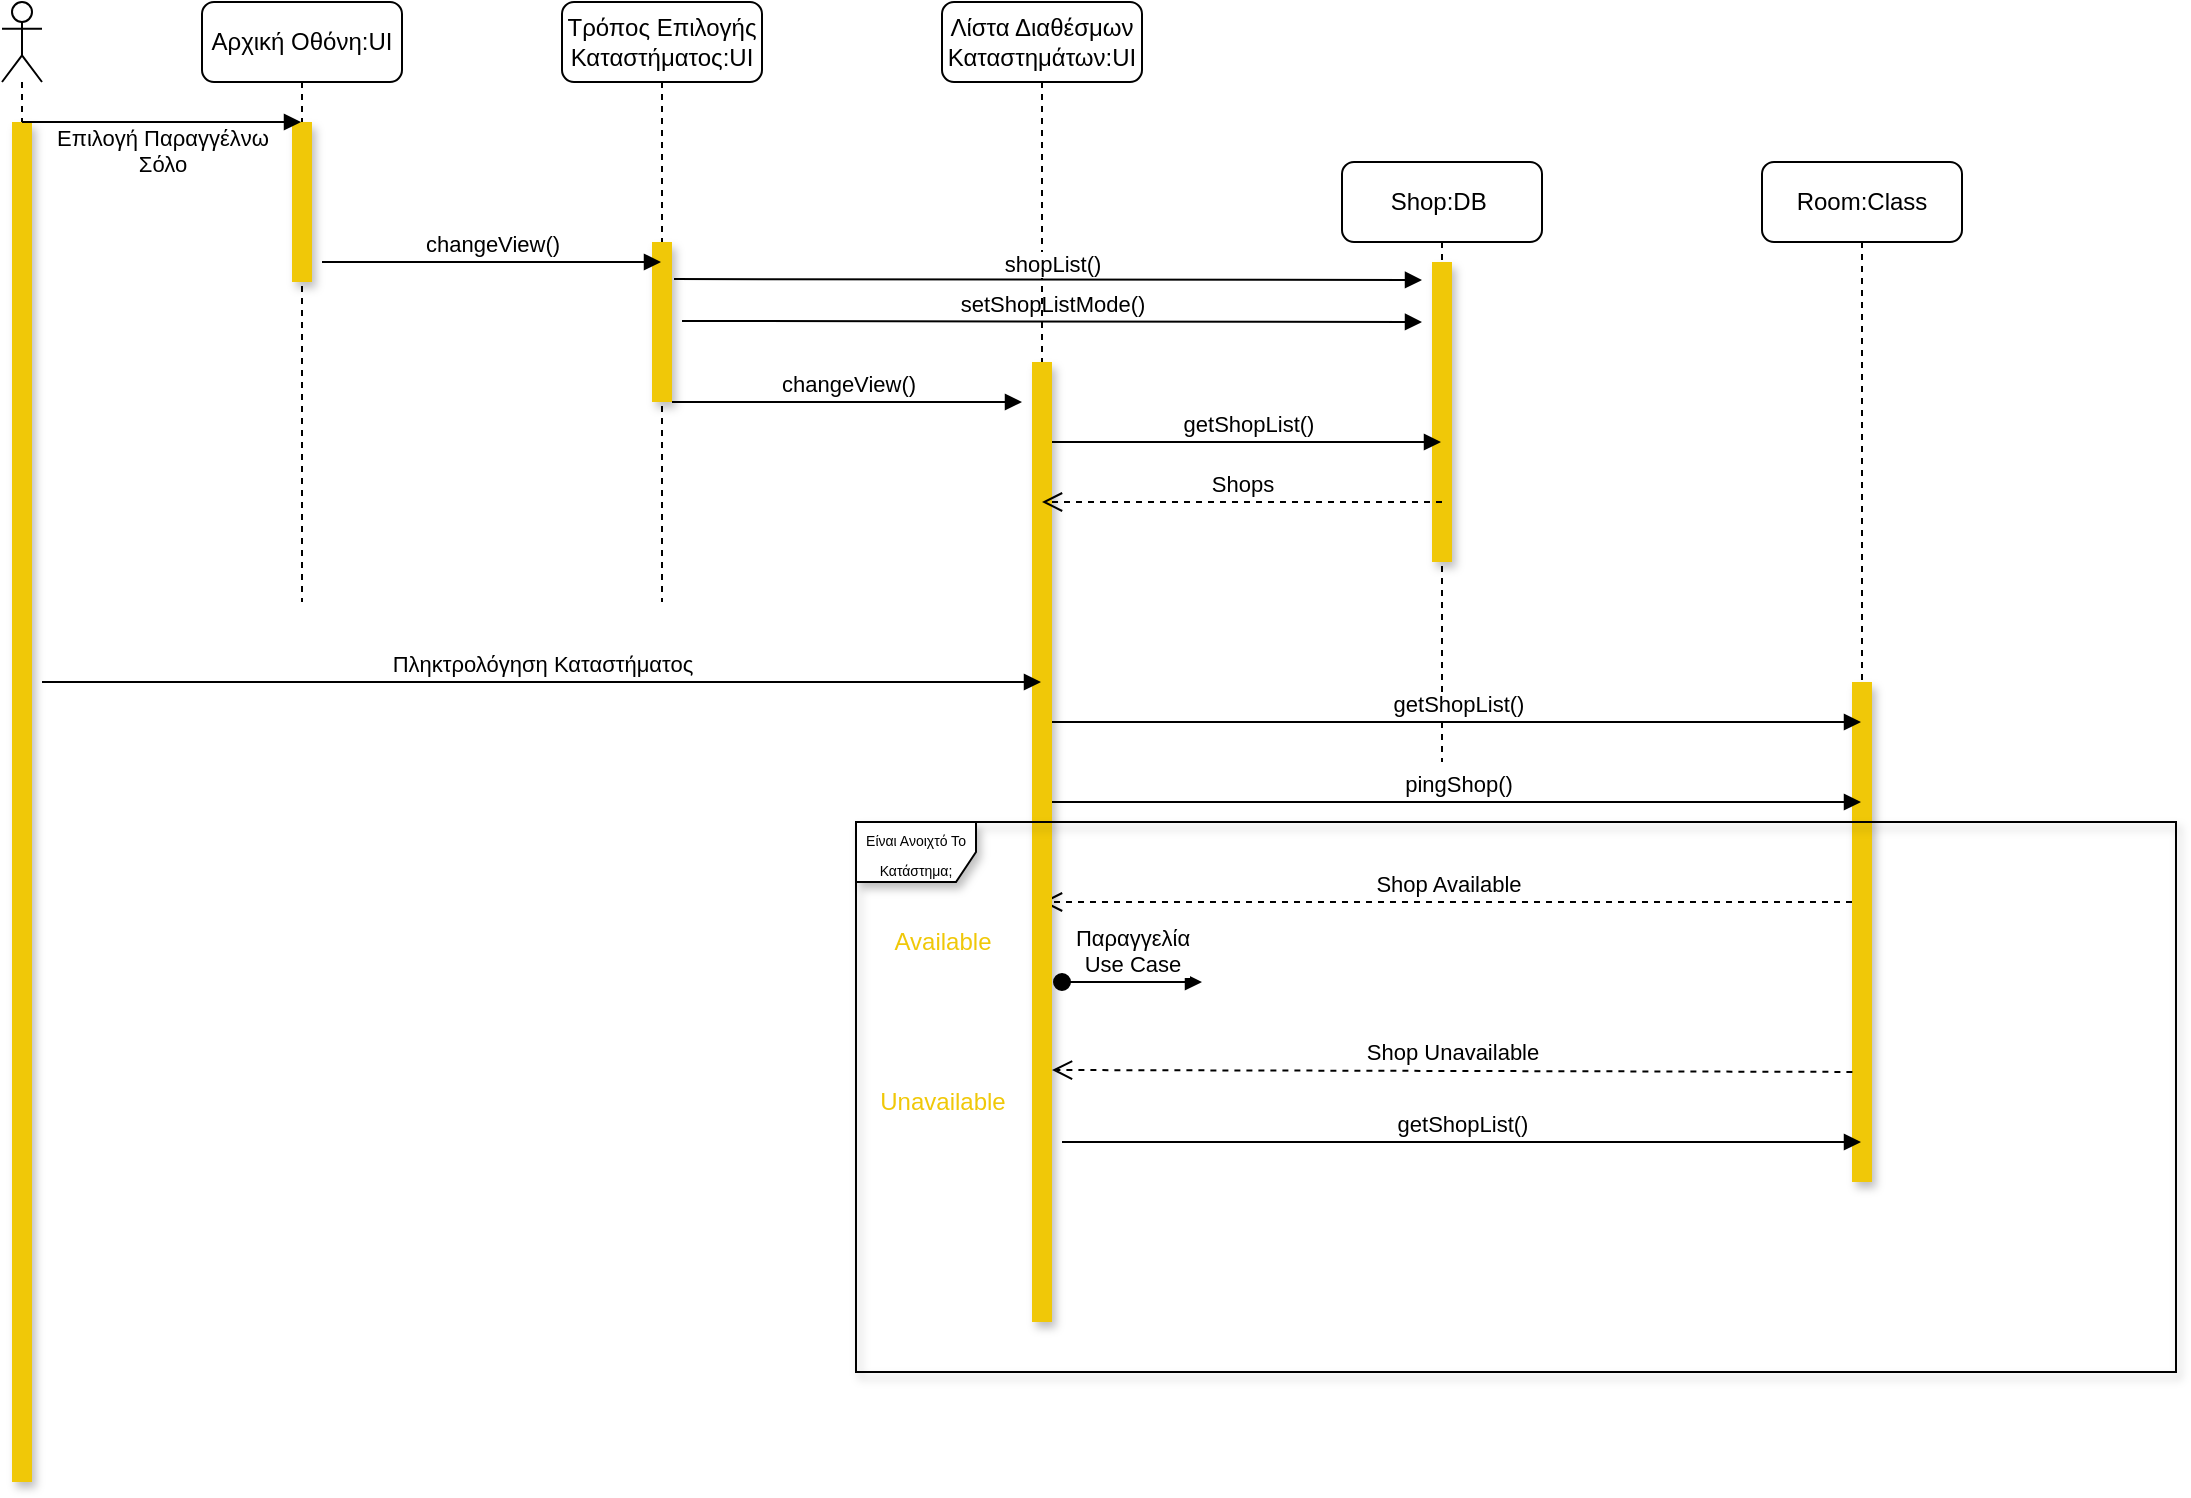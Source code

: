 <mxfile version="18.1.3" type="device"><diagram id="0T6sqOFLT5lEFxWPPn0o" name="Page-1"><mxGraphModel dx="1038" dy="579" grid="1" gridSize="10" guides="1" tooltips="1" connect="1" arrows="1" fold="1" page="1" pageScale="1" pageWidth="1654" pageHeight="1169" math="0" shadow="0"><root><mxCell id="0"/><mxCell id="1" parent="0"/><mxCell id="lX3pRINOpExS2PEqY4n3-2" value="Αρχική Οθόνη:UI" style="shape=umlLifeline;perimeter=lifelinePerimeter;whiteSpace=wrap;html=1;container=1;collapsible=0;recursiveResize=0;outlineConnect=0;rounded=1;" parent="1" vertex="1"><mxGeometry x="170" y="50" width="100" height="300" as="geometry"/></mxCell><mxCell id="lX3pRINOpExS2PEqY4n3-9" value="" style="html=1;points=[];perimeter=orthogonalPerimeter;rounded=0;shadow=1;fillColor=#F0C808;strokeColor=none;" parent="lX3pRINOpExS2PEqY4n3-2" vertex="1"><mxGeometry x="45" y="60" width="10" height="80" as="geometry"/></mxCell><mxCell id="lX3pRINOpExS2PEqY4n3-3" value="Τρόπος Επιλογής Καταστήματος:UI" style="shape=umlLifeline;perimeter=lifelinePerimeter;whiteSpace=wrap;html=1;container=1;collapsible=0;recursiveResize=0;outlineConnect=0;rounded=1;" parent="1" vertex="1"><mxGeometry x="350" y="50" width="100" height="300" as="geometry"/></mxCell><mxCell id="lX3pRINOpExS2PEqY4n3-11" value="" style="html=1;points=[];perimeter=orthogonalPerimeter;rounded=0;shadow=1;fillColor=#F0C808;strokeColor=none;" parent="lX3pRINOpExS2PEqY4n3-3" vertex="1"><mxGeometry x="45" y="120" width="10" height="80" as="geometry"/></mxCell><mxCell id="lX3pRINOpExS2PEqY4n3-14" value="changeView()" style="html=1;verticalAlign=bottom;endArrow=block;rounded=0;" parent="lX3pRINOpExS2PEqY4n3-3" edge="1"><mxGeometry width="80" relative="1" as="geometry"><mxPoint x="55" y="200" as="sourcePoint"/><mxPoint x="230" y="200" as="targetPoint"/></mxGeometry></mxCell><mxCell id="VzVvE03GX5xlb7CkLcJw-3" value="setShopListMode()" style="html=1;verticalAlign=bottom;endArrow=block;rounded=0;" edge="1" parent="lX3pRINOpExS2PEqY4n3-3"><mxGeometry width="80" relative="1" as="geometry"><mxPoint x="60" y="159.5" as="sourcePoint"/><mxPoint x="430" y="160" as="targetPoint"/></mxGeometry></mxCell><mxCell id="lX3pRINOpExS2PEqY4n3-4" value="Room:Class" style="shape=umlLifeline;perimeter=lifelinePerimeter;whiteSpace=wrap;html=1;container=1;collapsible=0;recursiveResize=0;outlineConnect=0;rounded=1;" parent="1" vertex="1"><mxGeometry x="950" y="130" width="100" height="510" as="geometry"/></mxCell><mxCell id="VzVvE03GX5xlb7CkLcJw-5" value="" style="html=1;points=[];perimeter=orthogonalPerimeter;fillColor=#F0C808;shadow=1;strokeColor=none;" vertex="1" parent="lX3pRINOpExS2PEqY4n3-4"><mxGeometry x="45" y="260" width="10" height="250" as="geometry"/></mxCell><mxCell id="VzVvE03GX5xlb7CkLcJw-9" value="Shop Available" style="html=1;verticalAlign=bottom;endArrow=open;dashed=1;endSize=8;rounded=0;" edge="1" parent="lX3pRINOpExS2PEqY4n3-4" target="lX3pRINOpExS2PEqY4n3-6"><mxGeometry relative="1" as="geometry"><mxPoint x="45" y="370" as="sourcePoint"/><mxPoint x="-35" y="370" as="targetPoint"/></mxGeometry></mxCell><mxCell id="lX3pRINOpExS2PEqY4n3-5" value="Shop:DB&amp;nbsp;" style="shape=umlLifeline;perimeter=lifelinePerimeter;whiteSpace=wrap;html=1;container=1;collapsible=0;recursiveResize=0;outlineConnect=0;rounded=1;" parent="1" vertex="1"><mxGeometry x="740" y="130" width="100" height="300" as="geometry"/></mxCell><mxCell id="VzVvE03GX5xlb7CkLcJw-1" value="" style="html=1;points=[];perimeter=orthogonalPerimeter;fillColor=#F0C808;shadow=1;strokeColor=none;" vertex="1" parent="lX3pRINOpExS2PEqY4n3-5"><mxGeometry x="45" y="50" width="10" height="150" as="geometry"/></mxCell><mxCell id="lX3pRINOpExS2PEqY4n3-6" value="Λίστα Διαθέσμων Καταστημάτων:UI" style="shape=umlLifeline;perimeter=lifelinePerimeter;whiteSpace=wrap;html=1;container=1;collapsible=0;recursiveResize=0;outlineConnect=0;rounded=1;" parent="1" vertex="1"><mxGeometry x="540" y="50" width="100" height="660" as="geometry"/></mxCell><mxCell id="lX3pRINOpExS2PEqY4n3-13" value="" style="html=1;points=[];perimeter=orthogonalPerimeter;rounded=0;shadow=1;fillColor=#F0C808;strokeColor=none;" parent="lX3pRINOpExS2PEqY4n3-6" vertex="1"><mxGeometry x="45" y="180" width="10" height="480" as="geometry"/></mxCell><mxCell id="VzVvE03GX5xlb7CkLcJw-4" value="getShopList()" style="html=1;verticalAlign=bottom;endArrow=block;rounded=0;" edge="1" parent="lX3pRINOpExS2PEqY4n3-6" target="lX3pRINOpExS2PEqY4n3-5"><mxGeometry width="80" relative="1" as="geometry"><mxPoint x="55" y="220" as="sourcePoint"/><mxPoint x="135" y="220" as="targetPoint"/></mxGeometry></mxCell><mxCell id="VzVvE03GX5xlb7CkLcJw-8" value="pingShop()" style="html=1;verticalAlign=bottom;endArrow=block;rounded=0;" edge="1" parent="lX3pRINOpExS2PEqY4n3-6" target="lX3pRINOpExS2PEqY4n3-4"><mxGeometry width="80" relative="1" as="geometry"><mxPoint x="55" y="400" as="sourcePoint"/><mxPoint x="135" y="400" as="targetPoint"/></mxGeometry></mxCell><mxCell id="VzVvE03GX5xlb7CkLcJw-11" value="Shop Unavailable" style="html=1;verticalAlign=bottom;endArrow=open;dashed=1;endSize=8;rounded=0;entryX=0.98;entryY=0.708;entryDx=0;entryDy=0;entryPerimeter=0;" edge="1" parent="lX3pRINOpExS2PEqY4n3-6"><mxGeometry relative="1" as="geometry"><mxPoint x="455.2" y="534.96" as="sourcePoint"/><mxPoint x="55" y="534" as="targetPoint"/></mxGeometry></mxCell><mxCell id="VzVvE03GX5xlb7CkLcJw-12" value="getShopList()" style="html=1;verticalAlign=bottom;endArrow=block;rounded=0;" edge="1" parent="lX3pRINOpExS2PEqY4n3-6" target="lX3pRINOpExS2PEqY4n3-4"><mxGeometry width="80" relative="1" as="geometry"><mxPoint x="60" y="570" as="sourcePoint"/><mxPoint x="140" y="570" as="targetPoint"/></mxGeometry></mxCell><mxCell id="lX3pRINOpExS2PEqY4n3-7" value="" style="shape=umlLifeline;participant=umlActor;perimeter=lifelinePerimeter;whiteSpace=wrap;html=1;container=1;collapsible=0;recursiveResize=0;verticalAlign=top;spacingTop=36;outlineConnect=0;rounded=1;" parent="1" vertex="1"><mxGeometry x="70" y="50" width="20" height="740" as="geometry"/></mxCell><mxCell id="lX3pRINOpExS2PEqY4n3-8" value="" style="html=1;points=[];perimeter=orthogonalPerimeter;rounded=0;fillColor=#F0C808;strokeColor=none;shadow=1;" parent="lX3pRINOpExS2PEqY4n3-7" vertex="1"><mxGeometry x="5" y="60" width="10" height="680" as="geometry"/></mxCell><mxCell id="lX3pRINOpExS2PEqY4n3-10" value="Επιλογή Παραγγέλνω&lt;br&gt;Σόλο" style="html=1;verticalAlign=bottom;endArrow=block;rounded=0;" parent="1" target="lX3pRINOpExS2PEqY4n3-2" edge="1"><mxGeometry x="0.004" y="-30" width="80" relative="1" as="geometry"><mxPoint x="80" y="110" as="sourcePoint"/><mxPoint x="160" y="110" as="targetPoint"/><mxPoint as="offset"/></mxGeometry></mxCell><mxCell id="lX3pRINOpExS2PEqY4n3-12" value="changeView()" style="html=1;verticalAlign=bottom;endArrow=block;rounded=0;" parent="1" target="lX3pRINOpExS2PEqY4n3-3" edge="1"><mxGeometry width="80" relative="1" as="geometry"><mxPoint x="230" y="180" as="sourcePoint"/><mxPoint x="300" y="180" as="targetPoint"/></mxGeometry></mxCell><mxCell id="lX3pRINOpExS2PEqY4n3-15" value="Πληκτρολόγηση Καταστήματος" style="html=1;verticalAlign=bottom;endArrow=block;rounded=0;" parent="1" target="lX3pRINOpExS2PEqY4n3-6" edge="1"><mxGeometry width="80" relative="1" as="geometry"><mxPoint x="90" y="390" as="sourcePoint"/><mxPoint x="170" y="390" as="targetPoint"/></mxGeometry></mxCell><mxCell id="VzVvE03GX5xlb7CkLcJw-2" value="shopList()" style="html=1;verticalAlign=bottom;endArrow=block;rounded=0;exitX=1.1;exitY=0.232;exitDx=0;exitDy=0;exitPerimeter=0;" edge="1" parent="1" source="lX3pRINOpExS2PEqY4n3-11"><mxGeometry x="0.014" width="80" relative="1" as="geometry"><mxPoint x="405" y="199.5" as="sourcePoint"/><mxPoint x="780" y="189" as="targetPoint"/><mxPoint y="1" as="offset"/></mxGeometry></mxCell><mxCell id="VzVvE03GX5xlb7CkLcJw-6" value="getShopList()" style="html=1;verticalAlign=bottom;endArrow=block;rounded=0;" edge="1" parent="1" target="lX3pRINOpExS2PEqY4n3-4"><mxGeometry width="80" relative="1" as="geometry"><mxPoint x="595" y="410" as="sourcePoint"/><mxPoint x="930" y="410" as="targetPoint"/></mxGeometry></mxCell><mxCell id="VzVvE03GX5xlb7CkLcJw-7" value="Shops" style="html=1;verticalAlign=bottom;endArrow=open;dashed=1;endSize=8;rounded=0;" edge="1" parent="1" target="lX3pRINOpExS2PEqY4n3-6"><mxGeometry relative="1" as="geometry"><mxPoint x="790" y="300" as="sourcePoint"/><mxPoint x="710" y="300" as="targetPoint"/></mxGeometry></mxCell><mxCell id="VzVvE03GX5xlb7CkLcJw-10" value="Παραγγελία&lt;br&gt;Use Case" style="html=1;verticalAlign=bottom;startArrow=oval;startFill=1;endArrow=block;startSize=8;rounded=0;" edge="1" parent="1"><mxGeometry width="60" relative="1" as="geometry"><mxPoint x="600" y="540" as="sourcePoint"/><mxPoint x="670" y="540" as="targetPoint"/></mxGeometry></mxCell><mxCell id="VzVvE03GX5xlb7CkLcJw-13" value="&lt;font style=&quot;font-size: 7px;&quot;&gt;Είναι Ανοιχτό Το Κατάστημα;&lt;/font&gt;" style="shape=umlFrame;whiteSpace=wrap;html=1;shadow=1;fillColor=#FFFFFF;" vertex="1" parent="1"><mxGeometry x="497" y="460" width="660" height="275" as="geometry"/></mxCell><mxCell id="VzVvE03GX5xlb7CkLcJw-14" value="&lt;font color=&quot;#f0c808&quot; style=&quot;font-size: 12px;&quot;&gt;Available&lt;/font&gt;" style="text;html=1;align=center;verticalAlign=middle;resizable=0;points=[];autosize=1;strokeColor=none;fillColor=none;fontSize=7;" vertex="1" parent="1"><mxGeometry x="510" y="510" width="60" height="20" as="geometry"/></mxCell><mxCell id="VzVvE03GX5xlb7CkLcJw-16" value="Unavailable" style="text;html=1;align=center;verticalAlign=middle;resizable=0;points=[];autosize=1;strokeColor=none;fillColor=none;fontSize=12;fontColor=#F0C808;" vertex="1" parent="1"><mxGeometry x="500" y="590" width="80" height="20" as="geometry"/></mxCell></root></mxGraphModel></diagram></mxfile>